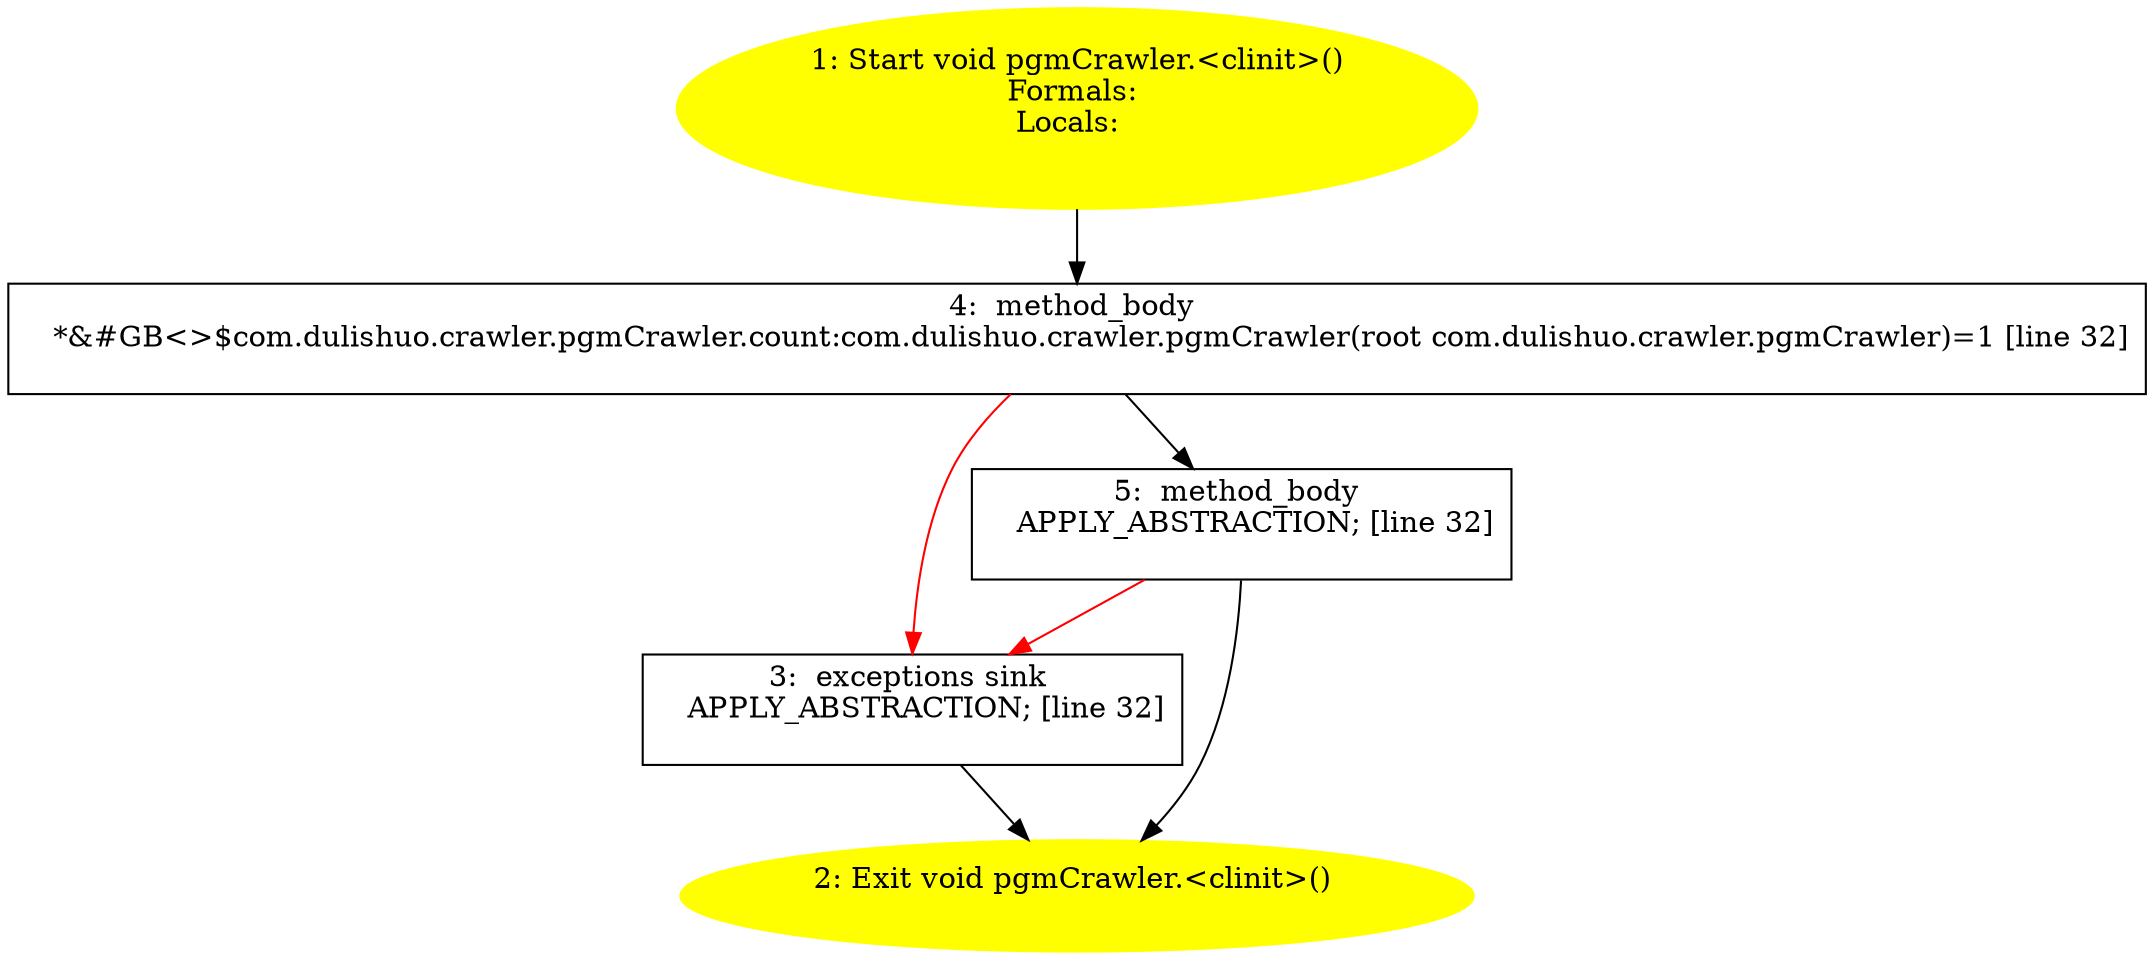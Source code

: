 /* @generated */
digraph cfg {
"com.dulishuo.crawler.pgmCrawler.<clinit>():void.b4dc4911b6befd30d363dbe6c5bc7f3b_1" [label="1: Start void pgmCrawler.<clinit>()\nFormals: \nLocals:  \n  " color=yellow style=filled]
	

	 "com.dulishuo.crawler.pgmCrawler.<clinit>():void.b4dc4911b6befd30d363dbe6c5bc7f3b_1" -> "com.dulishuo.crawler.pgmCrawler.<clinit>():void.b4dc4911b6befd30d363dbe6c5bc7f3b_4" ;
"com.dulishuo.crawler.pgmCrawler.<clinit>():void.b4dc4911b6befd30d363dbe6c5bc7f3b_2" [label="2: Exit void pgmCrawler.<clinit>() \n  " color=yellow style=filled]
	

"com.dulishuo.crawler.pgmCrawler.<clinit>():void.b4dc4911b6befd30d363dbe6c5bc7f3b_3" [label="3:  exceptions sink \n   APPLY_ABSTRACTION; [line 32]\n " shape="box"]
	

	 "com.dulishuo.crawler.pgmCrawler.<clinit>():void.b4dc4911b6befd30d363dbe6c5bc7f3b_3" -> "com.dulishuo.crawler.pgmCrawler.<clinit>():void.b4dc4911b6befd30d363dbe6c5bc7f3b_2" ;
"com.dulishuo.crawler.pgmCrawler.<clinit>():void.b4dc4911b6befd30d363dbe6c5bc7f3b_4" [label="4:  method_body \n   *&#GB<>$com.dulishuo.crawler.pgmCrawler.count:com.dulishuo.crawler.pgmCrawler(root com.dulishuo.crawler.pgmCrawler)=1 [line 32]\n " shape="box"]
	

	 "com.dulishuo.crawler.pgmCrawler.<clinit>():void.b4dc4911b6befd30d363dbe6c5bc7f3b_4" -> "com.dulishuo.crawler.pgmCrawler.<clinit>():void.b4dc4911b6befd30d363dbe6c5bc7f3b_5" ;
	 "com.dulishuo.crawler.pgmCrawler.<clinit>():void.b4dc4911b6befd30d363dbe6c5bc7f3b_4" -> "com.dulishuo.crawler.pgmCrawler.<clinit>():void.b4dc4911b6befd30d363dbe6c5bc7f3b_3" [color="red" ];
"com.dulishuo.crawler.pgmCrawler.<clinit>():void.b4dc4911b6befd30d363dbe6c5bc7f3b_5" [label="5:  method_body \n   APPLY_ABSTRACTION; [line 32]\n " shape="box"]
	

	 "com.dulishuo.crawler.pgmCrawler.<clinit>():void.b4dc4911b6befd30d363dbe6c5bc7f3b_5" -> "com.dulishuo.crawler.pgmCrawler.<clinit>():void.b4dc4911b6befd30d363dbe6c5bc7f3b_2" ;
	 "com.dulishuo.crawler.pgmCrawler.<clinit>():void.b4dc4911b6befd30d363dbe6c5bc7f3b_5" -> "com.dulishuo.crawler.pgmCrawler.<clinit>():void.b4dc4911b6befd30d363dbe6c5bc7f3b_3" [color="red" ];
}

